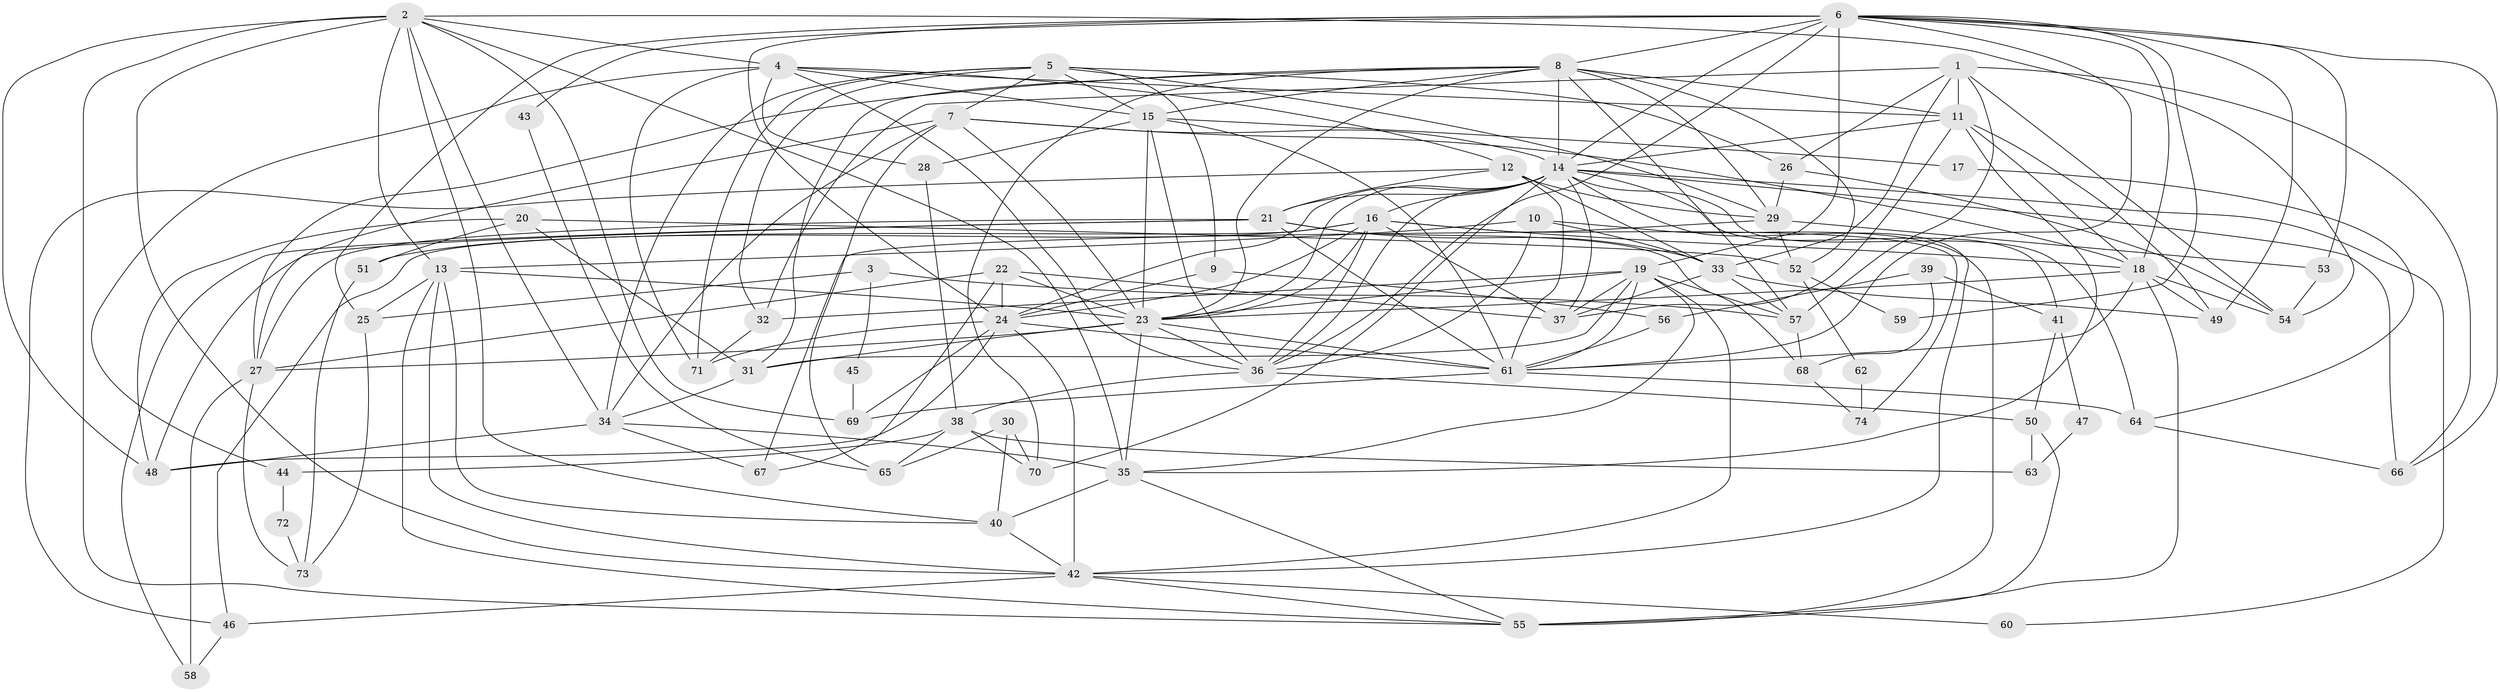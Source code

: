 // original degree distribution, {4: 0.24324324324324326, 5: 0.14864864864864866, 3: 0.30405405405405406, 7: 0.05405405405405406, 2: 0.14189189189189189, 6: 0.08108108108108109, 8: 0.02027027027027027, 9: 0.006756756756756757}
// Generated by graph-tools (version 1.1) at 2025/35/03/09/25 02:35:56]
// undirected, 74 vertices, 205 edges
graph export_dot {
graph [start="1"]
  node [color=gray90,style=filled];
  1;
  2;
  3;
  4;
  5;
  6;
  7;
  8;
  9;
  10;
  11;
  12;
  13;
  14;
  15;
  16;
  17;
  18;
  19;
  20;
  21;
  22;
  23;
  24;
  25;
  26;
  27;
  28;
  29;
  30;
  31;
  32;
  33;
  34;
  35;
  36;
  37;
  38;
  39;
  40;
  41;
  42;
  43;
  44;
  45;
  46;
  47;
  48;
  49;
  50;
  51;
  52;
  53;
  54;
  55;
  56;
  57;
  58;
  59;
  60;
  61;
  62;
  63;
  64;
  65;
  66;
  67;
  68;
  69;
  70;
  71;
  72;
  73;
  74;
  1 -- 11 [weight=1.0];
  1 -- 26 [weight=1.0];
  1 -- 32 [weight=1.0];
  1 -- 33 [weight=1.0];
  1 -- 54 [weight=1.0];
  1 -- 57 [weight=1.0];
  1 -- 66 [weight=1.0];
  2 -- 4 [weight=1.0];
  2 -- 13 [weight=1.0];
  2 -- 34 [weight=1.0];
  2 -- 35 [weight=1.0];
  2 -- 40 [weight=1.0];
  2 -- 42 [weight=1.0];
  2 -- 48 [weight=1.0];
  2 -- 54 [weight=1.0];
  2 -- 55 [weight=2.0];
  2 -- 69 [weight=1.0];
  3 -- 25 [weight=1.0];
  3 -- 45 [weight=1.0];
  3 -- 57 [weight=1.0];
  4 -- 11 [weight=1.0];
  4 -- 12 [weight=1.0];
  4 -- 15 [weight=2.0];
  4 -- 28 [weight=1.0];
  4 -- 36 [weight=2.0];
  4 -- 44 [weight=1.0];
  4 -- 71 [weight=1.0];
  5 -- 7 [weight=1.0];
  5 -- 9 [weight=1.0];
  5 -- 15 [weight=1.0];
  5 -- 26 [weight=1.0];
  5 -- 29 [weight=1.0];
  5 -- 32 [weight=1.0];
  5 -- 34 [weight=1.0];
  5 -- 71 [weight=1.0];
  6 -- 8 [weight=1.0];
  6 -- 14 [weight=1.0];
  6 -- 18 [weight=1.0];
  6 -- 19 [weight=1.0];
  6 -- 24 [weight=1.0];
  6 -- 25 [weight=1.0];
  6 -- 36 [weight=1.0];
  6 -- 43 [weight=1.0];
  6 -- 49 [weight=1.0];
  6 -- 53 [weight=1.0];
  6 -- 59 [weight=1.0];
  6 -- 61 [weight=1.0];
  6 -- 66 [weight=1.0];
  7 -- 14 [weight=1.0];
  7 -- 18 [weight=1.0];
  7 -- 23 [weight=1.0];
  7 -- 27 [weight=1.0];
  7 -- 34 [weight=1.0];
  7 -- 65 [weight=1.0];
  8 -- 11 [weight=1.0];
  8 -- 14 [weight=2.0];
  8 -- 15 [weight=1.0];
  8 -- 23 [weight=1.0];
  8 -- 27 [weight=1.0];
  8 -- 29 [weight=1.0];
  8 -- 31 [weight=1.0];
  8 -- 52 [weight=1.0];
  8 -- 57 [weight=1.0];
  8 -- 70 [weight=1.0];
  9 -- 24 [weight=1.0];
  9 -- 56 [weight=1.0];
  10 -- 13 [weight=1.0];
  10 -- 33 [weight=1.0];
  10 -- 36 [weight=1.0];
  10 -- 55 [weight=1.0];
  11 -- 14 [weight=1.0];
  11 -- 18 [weight=1.0];
  11 -- 35 [weight=1.0];
  11 -- 37 [weight=2.0];
  11 -- 49 [weight=1.0];
  12 -- 21 [weight=1.0];
  12 -- 29 [weight=1.0];
  12 -- 33 [weight=1.0];
  12 -- 46 [weight=1.0];
  12 -- 61 [weight=1.0];
  13 -- 23 [weight=1.0];
  13 -- 25 [weight=1.0];
  13 -- 40 [weight=1.0];
  13 -- 42 [weight=1.0];
  13 -- 55 [weight=1.0];
  14 -- 16 [weight=1.0];
  14 -- 21 [weight=1.0];
  14 -- 23 [weight=2.0];
  14 -- 24 [weight=2.0];
  14 -- 36 [weight=1.0];
  14 -- 37 [weight=1.0];
  14 -- 41 [weight=1.0];
  14 -- 42 [weight=1.0];
  14 -- 60 [weight=1.0];
  14 -- 64 [weight=1.0];
  14 -- 66 [weight=1.0];
  14 -- 70 [weight=1.0];
  15 -- 17 [weight=1.0];
  15 -- 23 [weight=1.0];
  15 -- 28 [weight=1.0];
  15 -- 36 [weight=1.0];
  15 -- 61 [weight=1.0];
  16 -- 18 [weight=1.0];
  16 -- 23 [weight=1.0];
  16 -- 24 [weight=1.0];
  16 -- 36 [weight=1.0];
  16 -- 37 [weight=1.0];
  16 -- 46 [weight=2.0];
  16 -- 51 [weight=1.0];
  16 -- 74 [weight=1.0];
  17 -- 64 [weight=1.0];
  18 -- 23 [weight=1.0];
  18 -- 49 [weight=1.0];
  18 -- 54 [weight=1.0];
  18 -- 55 [weight=1.0];
  18 -- 61 [weight=1.0];
  19 -- 23 [weight=1.0];
  19 -- 31 [weight=1.0];
  19 -- 32 [weight=1.0];
  19 -- 35 [weight=1.0];
  19 -- 37 [weight=1.0];
  19 -- 42 [weight=1.0];
  19 -- 57 [weight=1.0];
  19 -- 61 [weight=1.0];
  20 -- 31 [weight=1.0];
  20 -- 48 [weight=1.0];
  20 -- 51 [weight=1.0];
  20 -- 52 [weight=1.0];
  21 -- 27 [weight=1.0];
  21 -- 33 [weight=1.0];
  21 -- 48 [weight=1.0];
  21 -- 58 [weight=1.0];
  21 -- 61 [weight=1.0];
  21 -- 68 [weight=1.0];
  22 -- 23 [weight=1.0];
  22 -- 24 [weight=1.0];
  22 -- 27 [weight=1.0];
  22 -- 37 [weight=1.0];
  22 -- 67 [weight=1.0];
  23 -- 27 [weight=1.0];
  23 -- 31 [weight=1.0];
  23 -- 35 [weight=1.0];
  23 -- 36 [weight=1.0];
  23 -- 61 [weight=1.0];
  24 -- 42 [weight=4.0];
  24 -- 48 [weight=1.0];
  24 -- 61 [weight=1.0];
  24 -- 69 [weight=1.0];
  24 -- 71 [weight=1.0];
  25 -- 73 [weight=1.0];
  26 -- 29 [weight=1.0];
  26 -- 54 [weight=1.0];
  27 -- 58 [weight=1.0];
  27 -- 73 [weight=1.0];
  28 -- 38 [weight=1.0];
  29 -- 52 [weight=1.0];
  29 -- 53 [weight=1.0];
  29 -- 67 [weight=1.0];
  30 -- 40 [weight=1.0];
  30 -- 65 [weight=1.0];
  30 -- 70 [weight=1.0];
  31 -- 34 [weight=1.0];
  32 -- 71 [weight=1.0];
  33 -- 37 [weight=2.0];
  33 -- 49 [weight=1.0];
  33 -- 57 [weight=1.0];
  34 -- 35 [weight=2.0];
  34 -- 48 [weight=2.0];
  34 -- 67 [weight=1.0];
  35 -- 40 [weight=1.0];
  35 -- 55 [weight=1.0];
  36 -- 38 [weight=1.0];
  36 -- 50 [weight=1.0];
  38 -- 44 [weight=1.0];
  38 -- 63 [weight=1.0];
  38 -- 65 [weight=1.0];
  38 -- 70 [weight=1.0];
  39 -- 41 [weight=1.0];
  39 -- 56 [weight=1.0];
  39 -- 68 [weight=1.0];
  40 -- 42 [weight=1.0];
  41 -- 47 [weight=1.0];
  41 -- 50 [weight=1.0];
  42 -- 46 [weight=1.0];
  42 -- 55 [weight=1.0];
  42 -- 60 [weight=1.0];
  43 -- 65 [weight=1.0];
  44 -- 72 [weight=1.0];
  45 -- 69 [weight=1.0];
  46 -- 58 [weight=1.0];
  47 -- 63 [weight=1.0];
  50 -- 55 [weight=1.0];
  50 -- 63 [weight=1.0];
  51 -- 73 [weight=1.0];
  52 -- 59 [weight=1.0];
  52 -- 62 [weight=1.0];
  53 -- 54 [weight=1.0];
  56 -- 61 [weight=1.0];
  57 -- 68 [weight=1.0];
  61 -- 64 [weight=1.0];
  61 -- 69 [weight=2.0];
  62 -- 74 [weight=1.0];
  64 -- 66 [weight=1.0];
  68 -- 74 [weight=1.0];
  72 -- 73 [weight=1.0];
}
